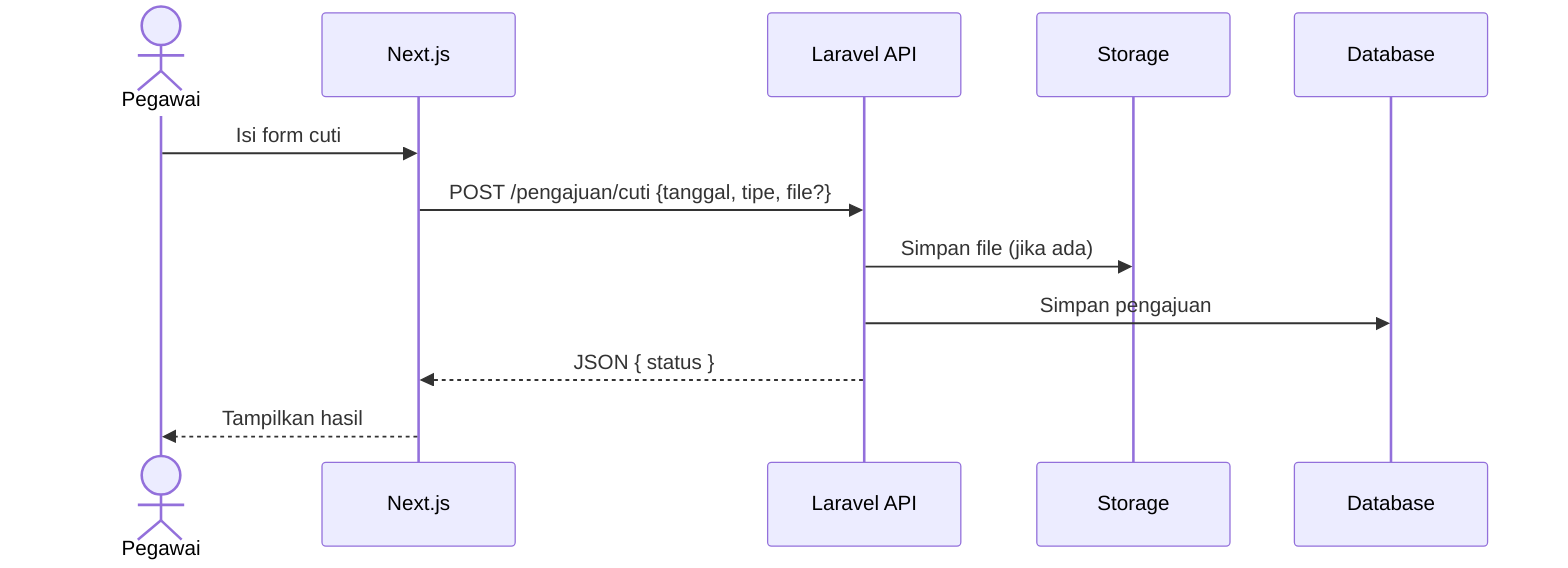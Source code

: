 sequenceDiagram
    actor User as Pegawai
    participant FE as Next.js
    participant API as Laravel API
    participant Storage as Storage
    participant DB as Database

    User->>FE: Isi form cuti
    FE->>API: POST /pengajuan/cuti {tanggal, tipe, file?}
    API->>Storage: Simpan file (jika ada)
    API->>DB: Simpan pengajuan
    API-->>FE: JSON { status }
    FE-->>User: Tampilkan hasil